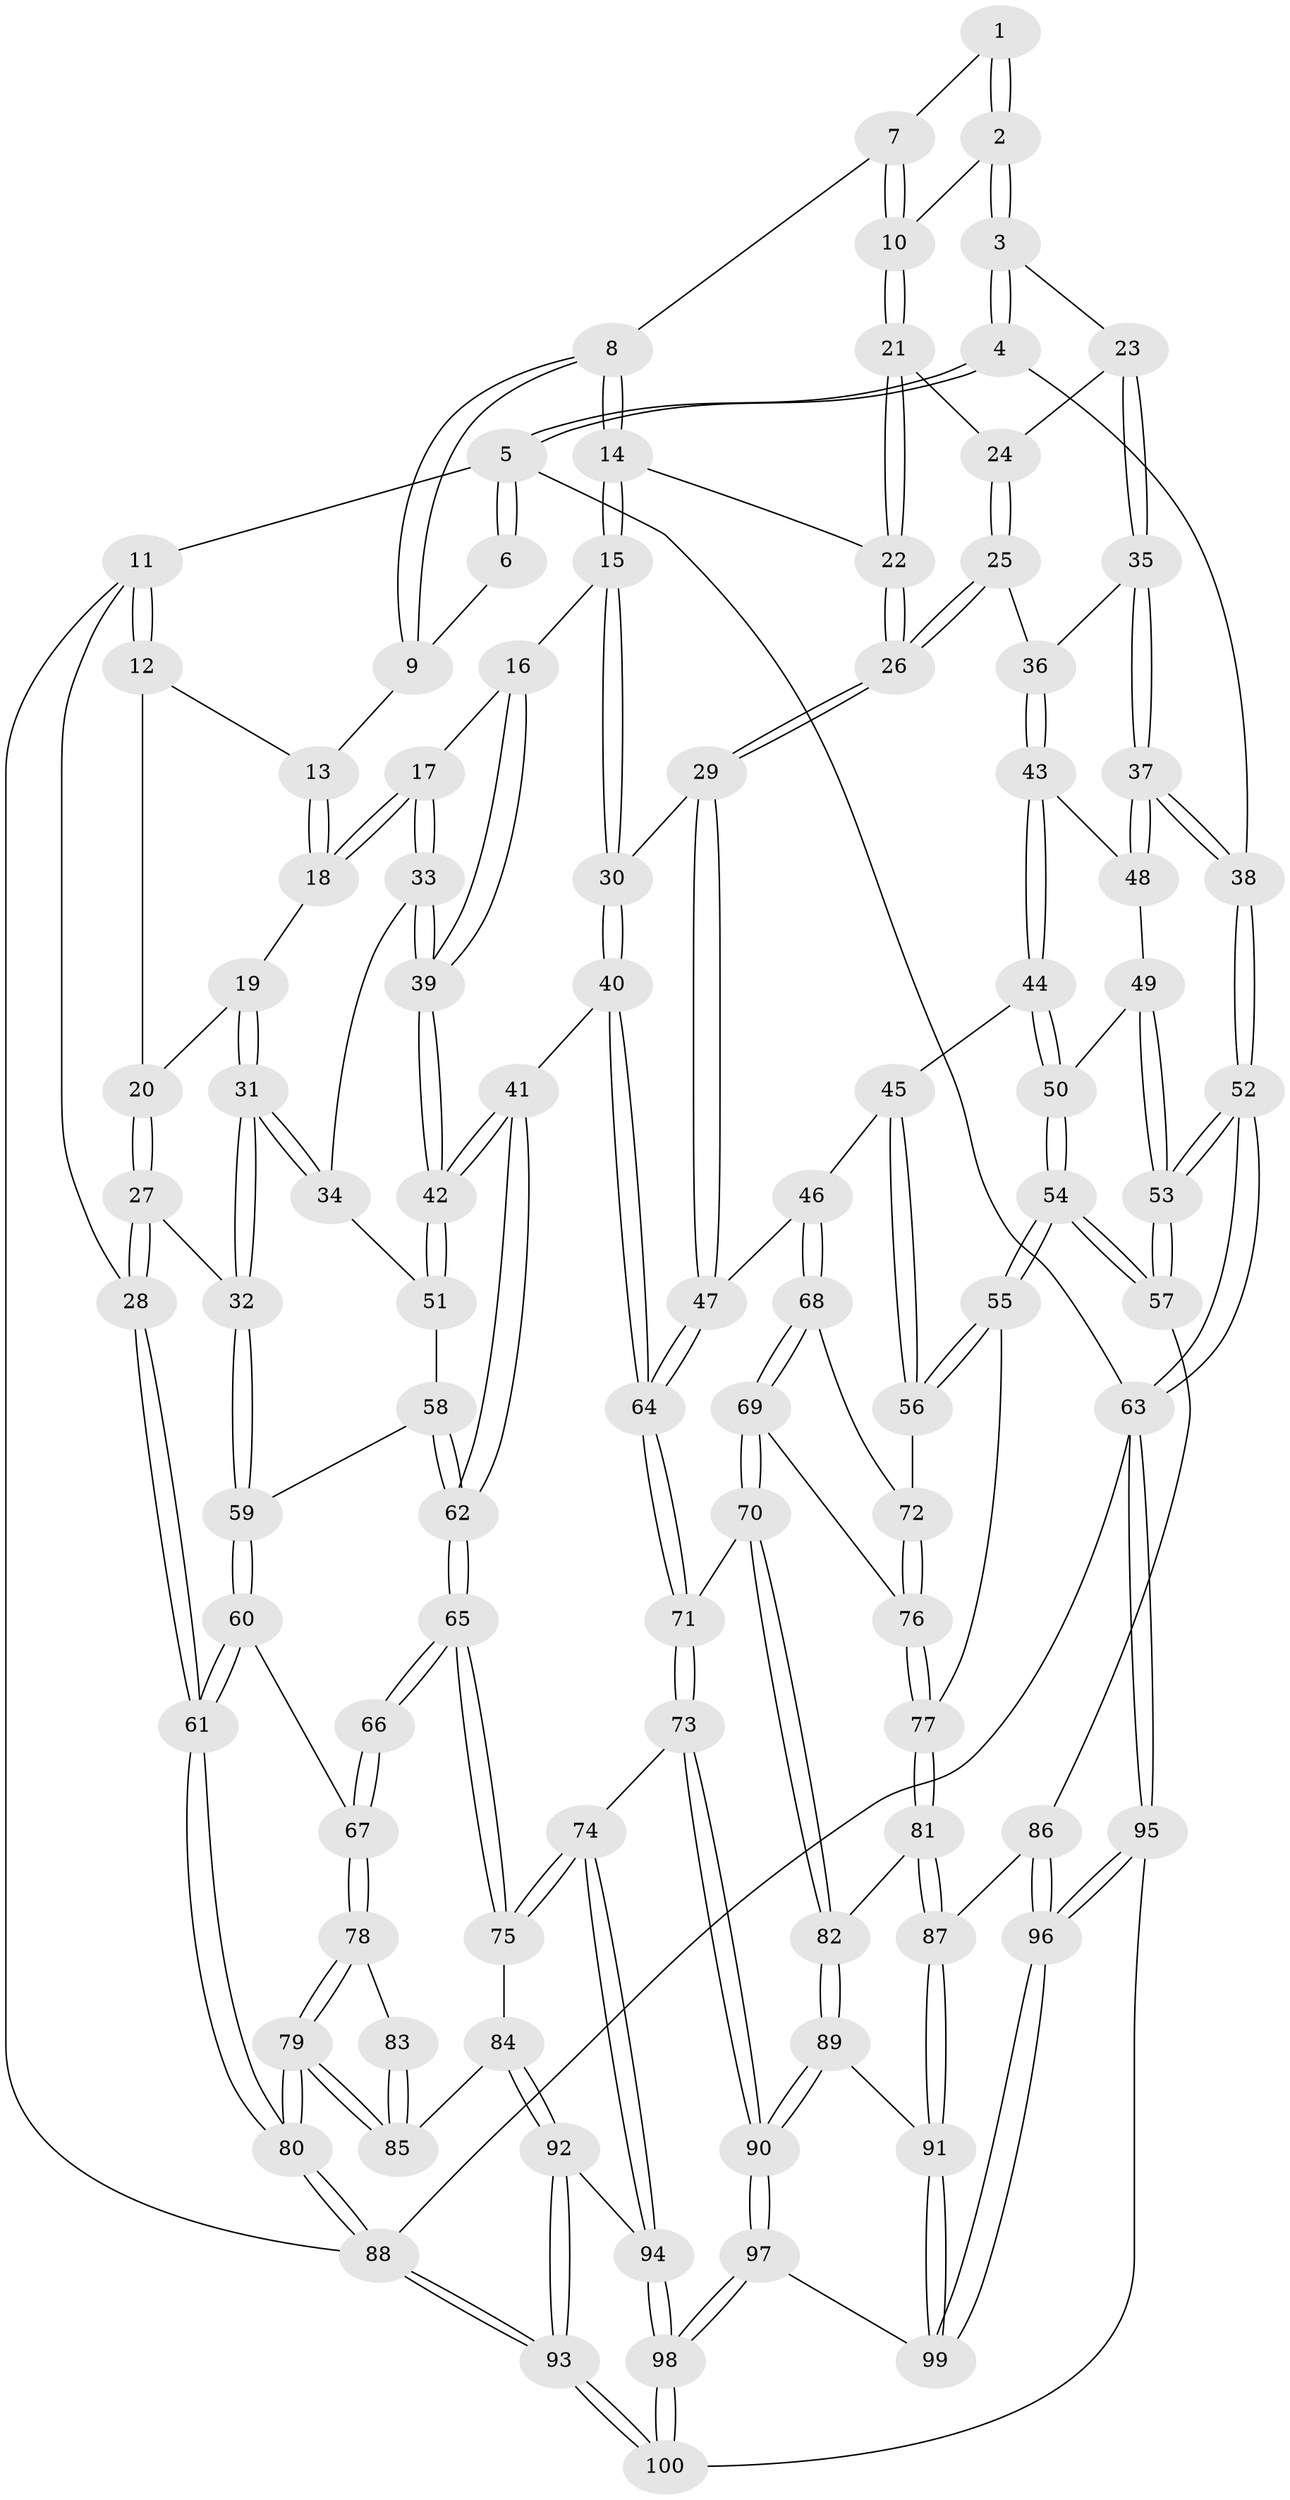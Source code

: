 // coarse degree distribution, {3: 0.56, 5: 0.08, 2: 0.1, 4: 0.22, 6: 0.04}
// Generated by graph-tools (version 1.1) at 2025/54/03/04/25 22:54:36]
// undirected, 100 vertices, 247 edges
graph export_dot {
  node [color=gray90,style=filled];
  1 [pos="+0.7232791764474287+0"];
  2 [pos="+0.7803639684452478+0.13372255886608486"];
  3 [pos="+0.7848748737238285+0.13671192929550313"];
  4 [pos="+1+0"];
  5 [pos="+1+0"];
  6 [pos="+0.7206074895028501+0"];
  7 [pos="+0.6285459441088772+0.07438530520899996"];
  8 [pos="+0.4581422775963337+0.04683027785194057"];
  9 [pos="+0.3380972369071246+0"];
  10 [pos="+0.7712674359149457+0.13562850396291165"];
  11 [pos="+0+0"];
  12 [pos="+0+0"];
  13 [pos="+0.3208562089643389+0"];
  14 [pos="+0.5161040197721433+0.20821935415646933"];
  15 [pos="+0.4023392390730645+0.30180955325097913"];
  16 [pos="+0.3854228183820882+0.3036903494034912"];
  17 [pos="+0.2998428353637365+0.28177975591273663"];
  18 [pos="+0.23032731171657747+0.22290130114495657"];
  19 [pos="+0.21913899813438983+0.2285604264682971"];
  20 [pos="+0.11859697213560755+0.2357363185258431"];
  21 [pos="+0.6244671604184735+0.20855194576603706"];
  22 [pos="+0.5517027582570057+0.22664101128832817"];
  23 [pos="+0.8173658359908867+0.2502131857962845"];
  24 [pos="+0.6810839471068193+0.28344303997426723"];
  25 [pos="+0.6967783159547727+0.3466891818148755"];
  26 [pos="+0.6116501713367167+0.4215141024012891"];
  27 [pos="+0+0.2904283973562115"];
  28 [pos="+0+0.27600911390396393"];
  29 [pos="+0.6111778286035878+0.424594623323965"];
  30 [pos="+0.49297554636780627+0.45129004335647177"];
  31 [pos="+0.16055250081841582+0.4113387021220849"];
  32 [pos="+0.13270842852729006+0.4380668883945428"];
  33 [pos="+0.2759552681112498+0.396161185831595"];
  34 [pos="+0.2608094331826085+0.4083753626930613"];
  35 [pos="+0.8207743203318827+0.25966678425642975"];
  36 [pos="+0.8190731425720493+0.29525290995914144"];
  37 [pos="+1+0.22685171187580025"];
  38 [pos="+1+0.2264399889976142"];
  39 [pos="+0.35206692298584397+0.444988113058257"];
  40 [pos="+0.4337859019847173+0.5133701625967678"];
  41 [pos="+0.38650154302144246+0.5260096803232914"];
  42 [pos="+0.3719023192441828+0.5009144514700989"];
  43 [pos="+0.8222551531994841+0.30234512124758467"];
  44 [pos="+0.8171565115720338+0.3875376825826615"];
  45 [pos="+0.8142616354249627+0.3903831764505193"];
  46 [pos="+0.6510042590199873+0.4704594758624625"];
  47 [pos="+0.6301896914733509+0.4488184638684396"];
  48 [pos="+0.9383983315729968+0.35766033704729366"];
  49 [pos="+0.9337555097612871+0.4107520689085867"];
  50 [pos="+0.8520282444717934+0.42500581777255353"];
  51 [pos="+0.26310068010420806+0.45197767268801814"];
  52 [pos="+1+0.6591555904153893"];
  53 [pos="+1+0.6409137261500204"];
  54 [pos="+0.8959228162254773+0.5952373687895716"];
  55 [pos="+0.8344114714863207+0.5770498256723897"];
  56 [pos="+0.7703009954736451+0.552743753079816"];
  57 [pos="+0.9733336603420654+0.6440020902036928"];
  58 [pos="+0.2335225970583449+0.4948360957479162"];
  59 [pos="+0.12756109029615467+0.48181077704316244"];
  60 [pos="+0.09664705079746667+0.5326760622218504"];
  61 [pos="+0+0.5489928235036592"];
  62 [pos="+0.3377653918316705+0.586433478234372"];
  63 [pos="+1+1"];
  64 [pos="+0.5146326118355297+0.5996176062475197"];
  65 [pos="+0.3089166761730012+0.6681373743238608"];
  66 [pos="+0.22980671119840412+0.6346722081285883"];
  67 [pos="+0.11883106937110965+0.5693069451184088"];
  68 [pos="+0.6776134649800802+0.5223937381224325"];
  69 [pos="+0.6170188696791641+0.6287587785025716"];
  70 [pos="+0.5645419805973607+0.6700932780021969"];
  71 [pos="+0.556206602269128+0.6683653348578267"];
  72 [pos="+0.7542833971339442+0.5504689181108883"];
  73 [pos="+0.41020920586588644+0.7290299103087022"];
  74 [pos="+0.3458646055082801+0.7185276677878212"];
  75 [pos="+0.31511686170158804+0.6937993680097836"];
  76 [pos="+0.7142521130229469+0.6840146663622149"];
  77 [pos="+0.7189958009668234+0.691667796633458"];
  78 [pos="+0.08711489362221016+0.6876520242276205"];
  79 [pos="+0+0.8133159719078338"];
  80 [pos="+0+1"];
  81 [pos="+0.7313072411047806+0.7233735656701924"];
  82 [pos="+0.5844500706163853+0.7122374616113276"];
  83 [pos="+0.1312421636323717+0.6965806252267444"];
  84 [pos="+0.23007297707315358+0.7605422927276215"];
  85 [pos="+0.20637766818591494+0.7608408429583786"];
  86 [pos="+0.8794165317120167+0.7232261327546629"];
  87 [pos="+0.7662705600160471+0.7654980597420613"];
  88 [pos="+0+1"];
  89 [pos="+0.6029189896186469+0.7991300371170722"];
  90 [pos="+0.5380976962809674+0.8995742071088176"];
  91 [pos="+0.7390954991077954+0.8051936540444083"];
  92 [pos="+0.2056172384932542+0.908156726260282"];
  93 [pos="+0+1"];
  94 [pos="+0.348775930888158+0.8739853206989171"];
  95 [pos="+0.8942952394581146+1"];
  96 [pos="+0.8553140293244215+1"];
  97 [pos="+0.5308330325823954+0.9863125621219845"];
  98 [pos="+0.5053079841437524+1"];
  99 [pos="+0.7429719865440295+0.8399675193809157"];
  100 [pos="+0.5073455747993987+1"];
  1 -- 2;
  1 -- 2;
  1 -- 7;
  2 -- 3;
  2 -- 3;
  2 -- 10;
  3 -- 4;
  3 -- 4;
  3 -- 23;
  4 -- 5;
  4 -- 5;
  4 -- 38;
  5 -- 6;
  5 -- 6;
  5 -- 11;
  5 -- 63;
  6 -- 9;
  7 -- 8;
  7 -- 10;
  7 -- 10;
  8 -- 9;
  8 -- 9;
  8 -- 14;
  8 -- 14;
  9 -- 13;
  10 -- 21;
  10 -- 21;
  11 -- 12;
  11 -- 12;
  11 -- 28;
  11 -- 88;
  12 -- 13;
  12 -- 20;
  13 -- 18;
  13 -- 18;
  14 -- 15;
  14 -- 15;
  14 -- 22;
  15 -- 16;
  15 -- 30;
  15 -- 30;
  16 -- 17;
  16 -- 39;
  16 -- 39;
  17 -- 18;
  17 -- 18;
  17 -- 33;
  17 -- 33;
  18 -- 19;
  19 -- 20;
  19 -- 31;
  19 -- 31;
  20 -- 27;
  20 -- 27;
  21 -- 22;
  21 -- 22;
  21 -- 24;
  22 -- 26;
  22 -- 26;
  23 -- 24;
  23 -- 35;
  23 -- 35;
  24 -- 25;
  24 -- 25;
  25 -- 26;
  25 -- 26;
  25 -- 36;
  26 -- 29;
  26 -- 29;
  27 -- 28;
  27 -- 28;
  27 -- 32;
  28 -- 61;
  28 -- 61;
  29 -- 30;
  29 -- 47;
  29 -- 47;
  30 -- 40;
  30 -- 40;
  31 -- 32;
  31 -- 32;
  31 -- 34;
  31 -- 34;
  32 -- 59;
  32 -- 59;
  33 -- 34;
  33 -- 39;
  33 -- 39;
  34 -- 51;
  35 -- 36;
  35 -- 37;
  35 -- 37;
  36 -- 43;
  36 -- 43;
  37 -- 38;
  37 -- 38;
  37 -- 48;
  37 -- 48;
  38 -- 52;
  38 -- 52;
  39 -- 42;
  39 -- 42;
  40 -- 41;
  40 -- 64;
  40 -- 64;
  41 -- 42;
  41 -- 42;
  41 -- 62;
  41 -- 62;
  42 -- 51;
  42 -- 51;
  43 -- 44;
  43 -- 44;
  43 -- 48;
  44 -- 45;
  44 -- 50;
  44 -- 50;
  45 -- 46;
  45 -- 56;
  45 -- 56;
  46 -- 47;
  46 -- 68;
  46 -- 68;
  47 -- 64;
  47 -- 64;
  48 -- 49;
  49 -- 50;
  49 -- 53;
  49 -- 53;
  50 -- 54;
  50 -- 54;
  51 -- 58;
  52 -- 53;
  52 -- 53;
  52 -- 63;
  52 -- 63;
  53 -- 57;
  53 -- 57;
  54 -- 55;
  54 -- 55;
  54 -- 57;
  54 -- 57;
  55 -- 56;
  55 -- 56;
  55 -- 77;
  56 -- 72;
  57 -- 86;
  58 -- 59;
  58 -- 62;
  58 -- 62;
  59 -- 60;
  59 -- 60;
  60 -- 61;
  60 -- 61;
  60 -- 67;
  61 -- 80;
  61 -- 80;
  62 -- 65;
  62 -- 65;
  63 -- 95;
  63 -- 95;
  63 -- 88;
  64 -- 71;
  64 -- 71;
  65 -- 66;
  65 -- 66;
  65 -- 75;
  65 -- 75;
  66 -- 67;
  66 -- 67;
  67 -- 78;
  67 -- 78;
  68 -- 69;
  68 -- 69;
  68 -- 72;
  69 -- 70;
  69 -- 70;
  69 -- 76;
  70 -- 71;
  70 -- 82;
  70 -- 82;
  71 -- 73;
  71 -- 73;
  72 -- 76;
  72 -- 76;
  73 -- 74;
  73 -- 90;
  73 -- 90;
  74 -- 75;
  74 -- 75;
  74 -- 94;
  74 -- 94;
  75 -- 84;
  76 -- 77;
  76 -- 77;
  77 -- 81;
  77 -- 81;
  78 -- 79;
  78 -- 79;
  78 -- 83;
  79 -- 80;
  79 -- 80;
  79 -- 85;
  79 -- 85;
  80 -- 88;
  80 -- 88;
  81 -- 82;
  81 -- 87;
  81 -- 87;
  82 -- 89;
  82 -- 89;
  83 -- 85;
  83 -- 85;
  84 -- 85;
  84 -- 92;
  84 -- 92;
  86 -- 87;
  86 -- 96;
  86 -- 96;
  87 -- 91;
  87 -- 91;
  88 -- 93;
  88 -- 93;
  89 -- 90;
  89 -- 90;
  89 -- 91;
  90 -- 97;
  90 -- 97;
  91 -- 99;
  91 -- 99;
  92 -- 93;
  92 -- 93;
  92 -- 94;
  93 -- 100;
  93 -- 100;
  94 -- 98;
  94 -- 98;
  95 -- 96;
  95 -- 96;
  95 -- 100;
  96 -- 99;
  96 -- 99;
  97 -- 98;
  97 -- 98;
  97 -- 99;
  98 -- 100;
  98 -- 100;
}

